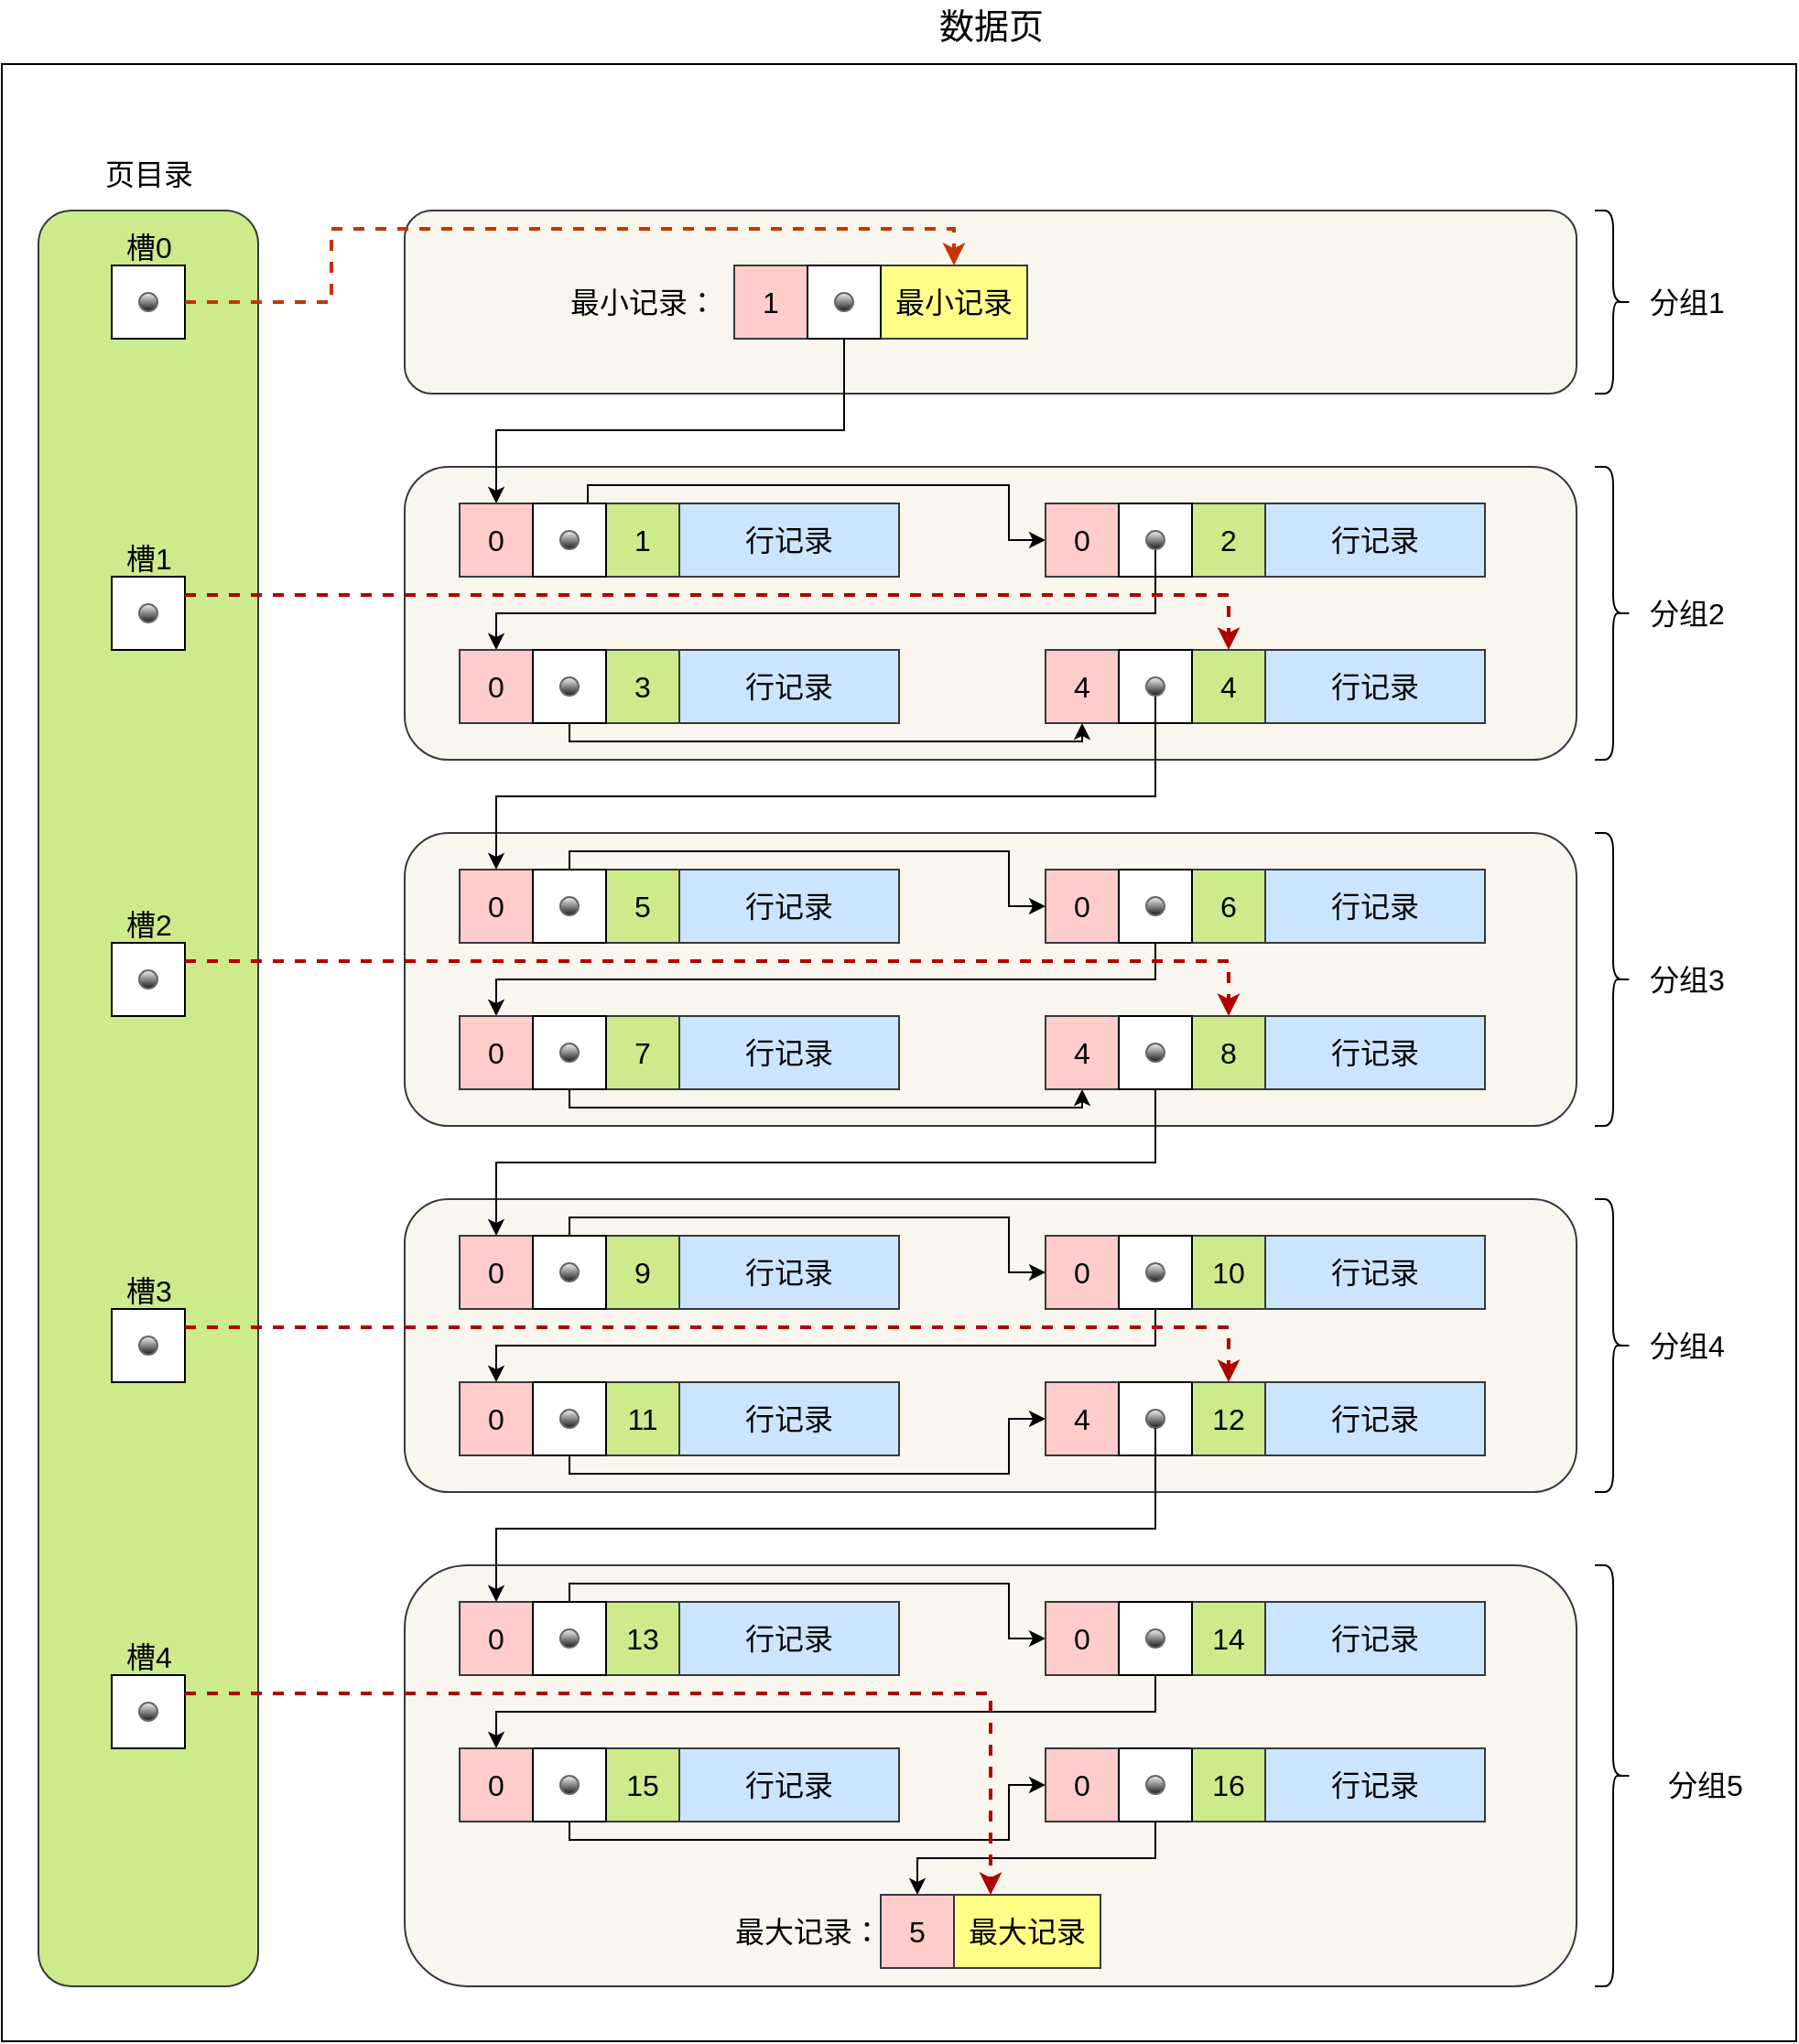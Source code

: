 <mxfile version="15.9.4" type="github">
  <diagram id="xgxGfVM0KJD4HuWQ2d9F" name="Page-1">
    <mxGraphModel dx="1757" dy="1868" grid="1" gridSize="10" guides="1" tooltips="1" connect="1" arrows="1" fold="1" page="1" pageScale="1" pageWidth="827" pageHeight="1169" math="0" shadow="0">
      <root>
        <mxCell id="0" />
        <mxCell id="1" parent="0" />
        <mxCell id="nhJ-aPlhkV6QwyrbJD3G-168" value="" style="rounded=0;whiteSpace=wrap;html=1;fontSize=16;" vertex="1" parent="1">
          <mxGeometry x="-180" y="20" width="980" height="1080" as="geometry" />
        </mxCell>
        <mxCell id="nhJ-aPlhkV6QwyrbJD3G-151" value="" style="rounded=1;whiteSpace=wrap;html=1;fontSize=16;fillColor=#cdeb8b;strokeColor=#36393d;" vertex="1" parent="1">
          <mxGeometry x="-160" y="100" width="120" height="970" as="geometry" />
        </mxCell>
        <mxCell id="nhJ-aPlhkV6QwyrbJD3G-125" value="" style="rounded=1;whiteSpace=wrap;html=1;fontSize=16;fillColor=#f9f7ed;strokeColor=#36393d;" vertex="1" parent="1">
          <mxGeometry x="40" y="100" width="640" height="100" as="geometry" />
        </mxCell>
        <mxCell id="nhJ-aPlhkV6QwyrbJD3G-57" value="" style="rounded=1;whiteSpace=wrap;html=1;fontSize=16;fillColor=#f9f7ed;strokeColor=#36393d;" vertex="1" parent="1">
          <mxGeometry x="40" y="640" width="640" height="160" as="geometry" />
        </mxCell>
        <mxCell id="nhJ-aPlhkV6QwyrbJD3G-36" value="" style="rounded=1;whiteSpace=wrap;html=1;fontSize=16;fillColor=#f9f7ed;strokeColor=#36393d;" vertex="1" parent="1">
          <mxGeometry x="40" y="440" width="640" height="160" as="geometry" />
        </mxCell>
        <mxCell id="nhJ-aPlhkV6QwyrbJD3G-35" value="" style="rounded=1;whiteSpace=wrap;html=1;fontSize=16;fillColor=#f9f7ed;strokeColor=#36393d;" vertex="1" parent="1">
          <mxGeometry x="40" y="240" width="640" height="160" as="geometry" />
        </mxCell>
        <mxCell id="nhJ-aPlhkV6QwyrbJD3G-1" value="1" style="rounded=0;whiteSpace=wrap;html=1;fontSize=16;fillColor=#ffcccc;strokeColor=#36393d;" vertex="1" parent="1">
          <mxGeometry x="220" y="130" width="40" height="40" as="geometry" />
        </mxCell>
        <mxCell id="nhJ-aPlhkV6QwyrbJD3G-2" value="最小记录" style="rounded=0;whiteSpace=wrap;html=1;fontSize=16;fillColor=#ffff88;strokeColor=#36393d;" vertex="1" parent="1">
          <mxGeometry x="300" y="130" width="80" height="40" as="geometry" />
        </mxCell>
        <mxCell id="nhJ-aPlhkV6QwyrbJD3G-4" value="" style="ellipse;whiteSpace=wrap;html=1;aspect=fixed;fontSize=16;" vertex="1" parent="1">
          <mxGeometry x="NaN" y="NaN" width="NaN" as="geometry" />
        </mxCell>
        <mxCell id="nhJ-aPlhkV6QwyrbJD3G-104" style="edgeStyle=orthogonalEdgeStyle;rounded=0;orthogonalLoop=1;jettySize=auto;html=1;entryX=0.5;entryY=0;entryDx=0;entryDy=0;fontSize=16;exitX=0.5;exitY=1;exitDx=0;exitDy=0;" edge="1" parent="1" source="nhJ-aPlhkV6QwyrbJD3G-9" target="nhJ-aPlhkV6QwyrbJD3G-10">
          <mxGeometry relative="1" as="geometry">
            <Array as="points">
              <mxPoint x="280" y="220" />
              <mxPoint x="90" y="220" />
            </Array>
          </mxGeometry>
        </mxCell>
        <mxCell id="nhJ-aPlhkV6QwyrbJD3G-9" value="" style="rounded=0;whiteSpace=wrap;html=1;fontSize=16;" vertex="1" parent="1">
          <mxGeometry x="260" y="130" width="40" height="40" as="geometry" />
        </mxCell>
        <mxCell id="nhJ-aPlhkV6QwyrbJD3G-6" value="" style="ellipse;whiteSpace=wrap;html=1;aspect=fixed;fillColor=#f5f5f5;gradientColor=#1A1A1A;strokeColor=#666666;fontSize=16;" vertex="1" parent="1">
          <mxGeometry x="275" y="145" width="10" height="10" as="geometry" />
        </mxCell>
        <mxCell id="nhJ-aPlhkV6QwyrbJD3G-10" value="0" style="rounded=0;whiteSpace=wrap;html=1;fontSize=16;fillColor=#ffcccc;strokeColor=#36393d;" vertex="1" parent="1">
          <mxGeometry x="70" y="260" width="40" height="40" as="geometry" />
        </mxCell>
        <mxCell id="nhJ-aPlhkV6QwyrbJD3G-11" value="1" style="rounded=0;whiteSpace=wrap;html=1;fontSize=16;fillColor=#cdeb8b;strokeColor=#36393d;" vertex="1" parent="1">
          <mxGeometry x="150" y="260" width="40" height="40" as="geometry" />
        </mxCell>
        <mxCell id="nhJ-aPlhkV6QwyrbJD3G-105" style="edgeStyle=orthogonalEdgeStyle;rounded=0;orthogonalLoop=1;jettySize=auto;html=1;entryX=0;entryY=0.5;entryDx=0;entryDy=0;fontSize=16;exitX=0.75;exitY=0;exitDx=0;exitDy=0;" edge="1" parent="1" source="nhJ-aPlhkV6QwyrbJD3G-12" target="nhJ-aPlhkV6QwyrbJD3G-15">
          <mxGeometry relative="1" as="geometry">
            <Array as="points">
              <mxPoint x="140" y="250" />
              <mxPoint x="370" y="250" />
              <mxPoint x="370" y="280" />
            </Array>
          </mxGeometry>
        </mxCell>
        <mxCell id="nhJ-aPlhkV6QwyrbJD3G-12" value="" style="rounded=0;whiteSpace=wrap;html=1;fontSize=16;" vertex="1" parent="1">
          <mxGeometry x="110" y="260" width="40" height="40" as="geometry" />
        </mxCell>
        <mxCell id="nhJ-aPlhkV6QwyrbJD3G-13" value="" style="ellipse;whiteSpace=wrap;html=1;aspect=fixed;fillColor=#f5f5f5;gradientColor=#1A1A1A;strokeColor=#666666;fontSize=16;" vertex="1" parent="1">
          <mxGeometry x="125" y="275" width="10" height="10" as="geometry" />
        </mxCell>
        <mxCell id="nhJ-aPlhkV6QwyrbJD3G-14" value="行记录" style="rounded=0;whiteSpace=wrap;html=1;fontSize=16;fillColor=#cce5ff;strokeColor=#36393d;" vertex="1" parent="1">
          <mxGeometry x="190" y="260" width="120" height="40" as="geometry" />
        </mxCell>
        <mxCell id="nhJ-aPlhkV6QwyrbJD3G-15" value="0" style="rounded=0;whiteSpace=wrap;html=1;fontSize=16;fillColor=#ffcccc;strokeColor=#36393d;" vertex="1" parent="1">
          <mxGeometry x="390" y="260" width="40" height="40" as="geometry" />
        </mxCell>
        <mxCell id="nhJ-aPlhkV6QwyrbJD3G-16" value="2" style="rounded=0;whiteSpace=wrap;html=1;fontSize=16;fillColor=#cdeb8b;strokeColor=#36393d;" vertex="1" parent="1">
          <mxGeometry x="470" y="260" width="40" height="40" as="geometry" />
        </mxCell>
        <mxCell id="nhJ-aPlhkV6QwyrbJD3G-17" value="" style="rounded=0;whiteSpace=wrap;html=1;fontSize=16;" vertex="1" parent="1">
          <mxGeometry x="430" y="260" width="40" height="40" as="geometry" />
        </mxCell>
        <mxCell id="nhJ-aPlhkV6QwyrbJD3G-106" style="edgeStyle=orthogonalEdgeStyle;rounded=0;orthogonalLoop=1;jettySize=auto;html=1;entryX=0.5;entryY=0;entryDx=0;entryDy=0;fontSize=16;" edge="1" parent="1" source="nhJ-aPlhkV6QwyrbJD3G-18" target="nhJ-aPlhkV6QwyrbJD3G-25">
          <mxGeometry relative="1" as="geometry">
            <Array as="points">
              <mxPoint x="450" y="320" />
              <mxPoint x="90" y="320" />
            </Array>
          </mxGeometry>
        </mxCell>
        <mxCell id="nhJ-aPlhkV6QwyrbJD3G-18" value="" style="ellipse;whiteSpace=wrap;html=1;aspect=fixed;fillColor=#f5f5f5;gradientColor=#1A1A1A;strokeColor=#666666;fontSize=16;" vertex="1" parent="1">
          <mxGeometry x="445" y="275" width="10" height="10" as="geometry" />
        </mxCell>
        <mxCell id="nhJ-aPlhkV6QwyrbJD3G-19" value="行记录" style="rounded=0;whiteSpace=wrap;html=1;fontSize=16;fillColor=#cce5ff;strokeColor=#36393d;" vertex="1" parent="1">
          <mxGeometry x="510" y="260" width="120" height="40" as="geometry" />
        </mxCell>
        <mxCell id="nhJ-aPlhkV6QwyrbJD3G-25" value="0" style="rounded=0;whiteSpace=wrap;html=1;fontSize=16;fillColor=#ffcccc;strokeColor=#36393d;" vertex="1" parent="1">
          <mxGeometry x="70" y="340" width="40" height="40" as="geometry" />
        </mxCell>
        <mxCell id="nhJ-aPlhkV6QwyrbJD3G-26" value="3" style="rounded=0;whiteSpace=wrap;html=1;fontSize=16;fillColor=#cdeb8b;strokeColor=#36393d;" vertex="1" parent="1">
          <mxGeometry x="150" y="340" width="40" height="40" as="geometry" />
        </mxCell>
        <mxCell id="nhJ-aPlhkV6QwyrbJD3G-107" style="edgeStyle=orthogonalEdgeStyle;rounded=0;orthogonalLoop=1;jettySize=auto;html=1;entryX=0.5;entryY=1;entryDx=0;entryDy=0;fontSize=16;" edge="1" parent="1" source="nhJ-aPlhkV6QwyrbJD3G-27" target="nhJ-aPlhkV6QwyrbJD3G-30">
          <mxGeometry relative="1" as="geometry">
            <Array as="points">
              <mxPoint x="130" y="390" />
              <mxPoint x="410" y="390" />
            </Array>
          </mxGeometry>
        </mxCell>
        <mxCell id="nhJ-aPlhkV6QwyrbJD3G-27" value="" style="rounded=0;whiteSpace=wrap;html=1;fontSize=16;" vertex="1" parent="1">
          <mxGeometry x="110" y="340" width="40" height="40" as="geometry" />
        </mxCell>
        <mxCell id="nhJ-aPlhkV6QwyrbJD3G-28" value="" style="ellipse;whiteSpace=wrap;html=1;aspect=fixed;fillColor=#f5f5f5;gradientColor=#1A1A1A;strokeColor=#666666;fontSize=16;" vertex="1" parent="1">
          <mxGeometry x="125" y="355" width="10" height="10" as="geometry" />
        </mxCell>
        <mxCell id="nhJ-aPlhkV6QwyrbJD3G-29" value="行记录" style="rounded=0;whiteSpace=wrap;html=1;fontSize=16;fillColor=#cce5ff;strokeColor=#36393d;" vertex="1" parent="1">
          <mxGeometry x="190" y="340" width="120" height="40" as="geometry" />
        </mxCell>
        <mxCell id="nhJ-aPlhkV6QwyrbJD3G-30" value="4" style="rounded=0;whiteSpace=wrap;html=1;fontSize=16;fillColor=#ffcccc;strokeColor=#36393d;" vertex="1" parent="1">
          <mxGeometry x="390" y="340" width="40" height="40" as="geometry" />
        </mxCell>
        <mxCell id="nhJ-aPlhkV6QwyrbJD3G-31" value="4" style="rounded=0;whiteSpace=wrap;html=1;fontSize=16;fillColor=#cdeb8b;strokeColor=#36393d;" vertex="1" parent="1">
          <mxGeometry x="470" y="340" width="40" height="40" as="geometry" />
        </mxCell>
        <mxCell id="nhJ-aPlhkV6QwyrbJD3G-32" value="" style="rounded=0;whiteSpace=wrap;html=1;fontSize=16;" vertex="1" parent="1">
          <mxGeometry x="430" y="340" width="40" height="40" as="geometry" />
        </mxCell>
        <mxCell id="nhJ-aPlhkV6QwyrbJD3G-108" style="edgeStyle=orthogonalEdgeStyle;rounded=0;orthogonalLoop=1;jettySize=auto;html=1;entryX=0.5;entryY=0;entryDx=0;entryDy=0;fontSize=16;" edge="1" parent="1" source="nhJ-aPlhkV6QwyrbJD3G-33" target="nhJ-aPlhkV6QwyrbJD3G-37">
          <mxGeometry relative="1" as="geometry">
            <Array as="points">
              <mxPoint x="450" y="420" />
              <mxPoint x="90" y="420" />
            </Array>
          </mxGeometry>
        </mxCell>
        <mxCell id="nhJ-aPlhkV6QwyrbJD3G-33" value="" style="ellipse;whiteSpace=wrap;html=1;aspect=fixed;fillColor=#f5f5f5;gradientColor=#1A1A1A;strokeColor=#666666;fontSize=16;" vertex="1" parent="1">
          <mxGeometry x="445" y="355" width="10" height="10" as="geometry" />
        </mxCell>
        <mxCell id="nhJ-aPlhkV6QwyrbJD3G-34" value="行记录" style="rounded=0;whiteSpace=wrap;html=1;fontSize=16;fillColor=#cce5ff;strokeColor=#36393d;" vertex="1" parent="1">
          <mxGeometry x="510" y="340" width="120" height="40" as="geometry" />
        </mxCell>
        <mxCell id="nhJ-aPlhkV6QwyrbJD3G-37" value="0" style="rounded=0;whiteSpace=wrap;html=1;fontSize=16;fillColor=#ffcccc;strokeColor=#36393d;" vertex="1" parent="1">
          <mxGeometry x="70" y="460" width="40" height="40" as="geometry" />
        </mxCell>
        <mxCell id="nhJ-aPlhkV6QwyrbJD3G-38" value="5" style="rounded=0;whiteSpace=wrap;html=1;fontSize=16;fillColor=#cdeb8b;strokeColor=#36393d;" vertex="1" parent="1">
          <mxGeometry x="150" y="460" width="40" height="40" as="geometry" />
        </mxCell>
        <mxCell id="nhJ-aPlhkV6QwyrbJD3G-109" style="edgeStyle=orthogonalEdgeStyle;rounded=0;orthogonalLoop=1;jettySize=auto;html=1;entryX=0;entryY=0.5;entryDx=0;entryDy=0;fontSize=16;" edge="1" parent="1" source="nhJ-aPlhkV6QwyrbJD3G-39" target="nhJ-aPlhkV6QwyrbJD3G-42">
          <mxGeometry relative="1" as="geometry">
            <Array as="points">
              <mxPoint x="130" y="450" />
              <mxPoint x="370" y="450" />
              <mxPoint x="370" y="480" />
            </Array>
          </mxGeometry>
        </mxCell>
        <mxCell id="nhJ-aPlhkV6QwyrbJD3G-39" value="" style="rounded=0;whiteSpace=wrap;html=1;fontSize=16;" vertex="1" parent="1">
          <mxGeometry x="110" y="460" width="40" height="40" as="geometry" />
        </mxCell>
        <mxCell id="nhJ-aPlhkV6QwyrbJD3G-40" value="" style="ellipse;whiteSpace=wrap;html=1;aspect=fixed;fillColor=#f5f5f5;gradientColor=#1A1A1A;strokeColor=#666666;fontSize=16;" vertex="1" parent="1">
          <mxGeometry x="125" y="475" width="10" height="10" as="geometry" />
        </mxCell>
        <mxCell id="nhJ-aPlhkV6QwyrbJD3G-41" value="行记录" style="rounded=0;whiteSpace=wrap;html=1;fontSize=16;fillColor=#cce5ff;strokeColor=#36393d;" vertex="1" parent="1">
          <mxGeometry x="190" y="460" width="120" height="40" as="geometry" />
        </mxCell>
        <mxCell id="nhJ-aPlhkV6QwyrbJD3G-42" value="0" style="rounded=0;whiteSpace=wrap;html=1;fontSize=16;fillColor=#ffcccc;strokeColor=#36393d;" vertex="1" parent="1">
          <mxGeometry x="390" y="460" width="40" height="40" as="geometry" />
        </mxCell>
        <mxCell id="nhJ-aPlhkV6QwyrbJD3G-43" value="6" style="rounded=0;whiteSpace=wrap;html=1;fontSize=16;fillColor=#cdeb8b;strokeColor=#36393d;" vertex="1" parent="1">
          <mxGeometry x="470" y="460" width="40" height="40" as="geometry" />
        </mxCell>
        <mxCell id="nhJ-aPlhkV6QwyrbJD3G-110" style="edgeStyle=orthogonalEdgeStyle;rounded=0;orthogonalLoop=1;jettySize=auto;html=1;entryX=0.5;entryY=0;entryDx=0;entryDy=0;fontSize=16;" edge="1" parent="1" source="nhJ-aPlhkV6QwyrbJD3G-44" target="nhJ-aPlhkV6QwyrbJD3G-47">
          <mxGeometry relative="1" as="geometry">
            <Array as="points">
              <mxPoint x="450" y="520" />
              <mxPoint x="90" y="520" />
            </Array>
          </mxGeometry>
        </mxCell>
        <mxCell id="nhJ-aPlhkV6QwyrbJD3G-44" value="" style="rounded=0;whiteSpace=wrap;html=1;fontSize=16;" vertex="1" parent="1">
          <mxGeometry x="430" y="460" width="40" height="40" as="geometry" />
        </mxCell>
        <mxCell id="nhJ-aPlhkV6QwyrbJD3G-45" value="" style="ellipse;whiteSpace=wrap;html=1;aspect=fixed;fillColor=#f5f5f5;gradientColor=#1A1A1A;strokeColor=#666666;fontSize=16;" vertex="1" parent="1">
          <mxGeometry x="445" y="475" width="10" height="10" as="geometry" />
        </mxCell>
        <mxCell id="nhJ-aPlhkV6QwyrbJD3G-46" value="行记录" style="rounded=0;whiteSpace=wrap;html=1;fontSize=16;fillColor=#cce5ff;strokeColor=#36393d;" vertex="1" parent="1">
          <mxGeometry x="510" y="460" width="120" height="40" as="geometry" />
        </mxCell>
        <mxCell id="nhJ-aPlhkV6QwyrbJD3G-47" value="0" style="rounded=0;whiteSpace=wrap;html=1;fontSize=16;fillColor=#ffcccc;strokeColor=#36393d;" vertex="1" parent="1">
          <mxGeometry x="70" y="540" width="40" height="40" as="geometry" />
        </mxCell>
        <mxCell id="nhJ-aPlhkV6QwyrbJD3G-48" value="7" style="rounded=0;whiteSpace=wrap;html=1;fontSize=16;fillColor=#cdeb8b;strokeColor=#36393d;" vertex="1" parent="1">
          <mxGeometry x="150" y="540" width="40" height="40" as="geometry" />
        </mxCell>
        <mxCell id="nhJ-aPlhkV6QwyrbJD3G-111" style="edgeStyle=orthogonalEdgeStyle;rounded=0;orthogonalLoop=1;jettySize=auto;html=1;fontSize=16;" edge="1" parent="1" source="nhJ-aPlhkV6QwyrbJD3G-49" target="nhJ-aPlhkV6QwyrbJD3G-52">
          <mxGeometry relative="1" as="geometry">
            <Array as="points">
              <mxPoint x="130" y="590" />
              <mxPoint x="410" y="590" />
            </Array>
          </mxGeometry>
        </mxCell>
        <mxCell id="nhJ-aPlhkV6QwyrbJD3G-49" value="" style="rounded=0;whiteSpace=wrap;html=1;fontSize=16;" vertex="1" parent="1">
          <mxGeometry x="110" y="540" width="40" height="40" as="geometry" />
        </mxCell>
        <mxCell id="nhJ-aPlhkV6QwyrbJD3G-50" value="" style="ellipse;whiteSpace=wrap;html=1;aspect=fixed;fillColor=#f5f5f5;gradientColor=#1A1A1A;strokeColor=#666666;fontSize=16;" vertex="1" parent="1">
          <mxGeometry x="125" y="555" width="10" height="10" as="geometry" />
        </mxCell>
        <mxCell id="nhJ-aPlhkV6QwyrbJD3G-51" value="行记录" style="rounded=0;whiteSpace=wrap;html=1;fontSize=16;fillColor=#cce5ff;strokeColor=#36393d;" vertex="1" parent="1">
          <mxGeometry x="190" y="540" width="120" height="40" as="geometry" />
        </mxCell>
        <mxCell id="nhJ-aPlhkV6QwyrbJD3G-52" value="4" style="rounded=0;whiteSpace=wrap;html=1;fontSize=16;fillColor=#ffcccc;strokeColor=#36393d;" vertex="1" parent="1">
          <mxGeometry x="390" y="540" width="40" height="40" as="geometry" />
        </mxCell>
        <mxCell id="nhJ-aPlhkV6QwyrbJD3G-53" value="8" style="rounded=0;whiteSpace=wrap;html=1;fontSize=16;fillColor=#cdeb8b;strokeColor=#36393d;" vertex="1" parent="1">
          <mxGeometry x="470" y="540" width="40" height="40" as="geometry" />
        </mxCell>
        <mxCell id="nhJ-aPlhkV6QwyrbJD3G-112" style="edgeStyle=orthogonalEdgeStyle;rounded=0;orthogonalLoop=1;jettySize=auto;html=1;entryX=0.5;entryY=0;entryDx=0;entryDy=0;fontSize=16;" edge="1" parent="1" source="nhJ-aPlhkV6QwyrbJD3G-54" target="nhJ-aPlhkV6QwyrbJD3G-58">
          <mxGeometry relative="1" as="geometry">
            <Array as="points">
              <mxPoint x="450" y="620" />
              <mxPoint x="90" y="620" />
            </Array>
          </mxGeometry>
        </mxCell>
        <mxCell id="nhJ-aPlhkV6QwyrbJD3G-54" value="" style="rounded=0;whiteSpace=wrap;html=1;fontSize=16;" vertex="1" parent="1">
          <mxGeometry x="430" y="540" width="40" height="40" as="geometry" />
        </mxCell>
        <mxCell id="nhJ-aPlhkV6QwyrbJD3G-55" value="" style="ellipse;whiteSpace=wrap;html=1;aspect=fixed;fillColor=#f5f5f5;gradientColor=#1A1A1A;strokeColor=#666666;fontSize=16;" vertex="1" parent="1">
          <mxGeometry x="445" y="555" width="10" height="10" as="geometry" />
        </mxCell>
        <mxCell id="nhJ-aPlhkV6QwyrbJD3G-56" value="行记录" style="rounded=0;whiteSpace=wrap;html=1;fontSize=16;fillColor=#cce5ff;strokeColor=#36393d;" vertex="1" parent="1">
          <mxGeometry x="510" y="540" width="120" height="40" as="geometry" />
        </mxCell>
        <mxCell id="nhJ-aPlhkV6QwyrbJD3G-58" value="0" style="rounded=0;whiteSpace=wrap;html=1;fontSize=16;fillColor=#ffcccc;strokeColor=#36393d;" vertex="1" parent="1">
          <mxGeometry x="70" y="660" width="40" height="40" as="geometry" />
        </mxCell>
        <mxCell id="nhJ-aPlhkV6QwyrbJD3G-59" value="9" style="rounded=0;whiteSpace=wrap;html=1;fontSize=16;fillColor=#cdeb8b;strokeColor=#36393d;" vertex="1" parent="1">
          <mxGeometry x="150" y="660" width="40" height="40" as="geometry" />
        </mxCell>
        <mxCell id="nhJ-aPlhkV6QwyrbJD3G-113" style="edgeStyle=orthogonalEdgeStyle;rounded=0;orthogonalLoop=1;jettySize=auto;html=1;entryX=0;entryY=0.5;entryDx=0;entryDy=0;fontSize=16;" edge="1" parent="1" source="nhJ-aPlhkV6QwyrbJD3G-60" target="nhJ-aPlhkV6QwyrbJD3G-63">
          <mxGeometry relative="1" as="geometry">
            <Array as="points">
              <mxPoint x="130" y="650" />
              <mxPoint x="370" y="650" />
              <mxPoint x="370" y="680" />
            </Array>
          </mxGeometry>
        </mxCell>
        <mxCell id="nhJ-aPlhkV6QwyrbJD3G-60" value="" style="rounded=0;whiteSpace=wrap;html=1;fontSize=16;" vertex="1" parent="1">
          <mxGeometry x="110" y="660" width="40" height="40" as="geometry" />
        </mxCell>
        <mxCell id="nhJ-aPlhkV6QwyrbJD3G-61" value="" style="ellipse;whiteSpace=wrap;html=1;aspect=fixed;fillColor=#f5f5f5;gradientColor=#1A1A1A;strokeColor=#666666;fontSize=16;" vertex="1" parent="1">
          <mxGeometry x="125" y="675" width="10" height="10" as="geometry" />
        </mxCell>
        <mxCell id="nhJ-aPlhkV6QwyrbJD3G-62" value="行记录" style="rounded=0;whiteSpace=wrap;html=1;fontSize=16;fillColor=#cce5ff;strokeColor=#36393d;" vertex="1" parent="1">
          <mxGeometry x="190" y="660" width="120" height="40" as="geometry" />
        </mxCell>
        <mxCell id="nhJ-aPlhkV6QwyrbJD3G-63" value="0" style="rounded=0;whiteSpace=wrap;html=1;fontSize=16;fillColor=#ffcccc;strokeColor=#36393d;" vertex="1" parent="1">
          <mxGeometry x="390" y="660" width="40" height="40" as="geometry" />
        </mxCell>
        <mxCell id="nhJ-aPlhkV6QwyrbJD3G-64" value="10" style="rounded=0;whiteSpace=wrap;html=1;fontSize=16;fillColor=#cdeb8b;strokeColor=#36393d;" vertex="1" parent="1">
          <mxGeometry x="470" y="660" width="40" height="40" as="geometry" />
        </mxCell>
        <mxCell id="nhJ-aPlhkV6QwyrbJD3G-114" style="edgeStyle=orthogonalEdgeStyle;rounded=0;orthogonalLoop=1;jettySize=auto;html=1;entryX=0.5;entryY=0;entryDx=0;entryDy=0;fontSize=16;" edge="1" parent="1" source="nhJ-aPlhkV6QwyrbJD3G-65" target="nhJ-aPlhkV6QwyrbJD3G-68">
          <mxGeometry relative="1" as="geometry">
            <Array as="points">
              <mxPoint x="450" y="720" />
              <mxPoint x="90" y="720" />
            </Array>
          </mxGeometry>
        </mxCell>
        <mxCell id="nhJ-aPlhkV6QwyrbJD3G-65" value="" style="rounded=0;whiteSpace=wrap;html=1;fontSize=16;" vertex="1" parent="1">
          <mxGeometry x="430" y="660" width="40" height="40" as="geometry" />
        </mxCell>
        <mxCell id="nhJ-aPlhkV6QwyrbJD3G-66" value="" style="ellipse;whiteSpace=wrap;html=1;aspect=fixed;fillColor=#f5f5f5;gradientColor=#1A1A1A;strokeColor=#666666;fontSize=16;" vertex="1" parent="1">
          <mxGeometry x="445" y="675" width="10" height="10" as="geometry" />
        </mxCell>
        <mxCell id="nhJ-aPlhkV6QwyrbJD3G-67" value="行记录" style="rounded=0;whiteSpace=wrap;html=1;fontSize=16;fillColor=#cce5ff;strokeColor=#36393d;" vertex="1" parent="1">
          <mxGeometry x="510" y="660" width="120" height="40" as="geometry" />
        </mxCell>
        <mxCell id="nhJ-aPlhkV6QwyrbJD3G-68" value="0" style="rounded=0;whiteSpace=wrap;html=1;fontSize=16;fillColor=#ffcccc;strokeColor=#36393d;" vertex="1" parent="1">
          <mxGeometry x="70" y="740" width="40" height="40" as="geometry" />
        </mxCell>
        <mxCell id="nhJ-aPlhkV6QwyrbJD3G-69" value="11" style="rounded=0;whiteSpace=wrap;html=1;fontSize=16;fillColor=#cdeb8b;strokeColor=#36393d;" vertex="1" parent="1">
          <mxGeometry x="150" y="740" width="40" height="40" as="geometry" />
        </mxCell>
        <mxCell id="nhJ-aPlhkV6QwyrbJD3G-115" style="edgeStyle=orthogonalEdgeStyle;rounded=0;orthogonalLoop=1;jettySize=auto;html=1;entryX=0;entryY=0.5;entryDx=0;entryDy=0;fontSize=16;" edge="1" parent="1" source="nhJ-aPlhkV6QwyrbJD3G-70" target="nhJ-aPlhkV6QwyrbJD3G-73">
          <mxGeometry relative="1" as="geometry">
            <Array as="points">
              <mxPoint x="130" y="790" />
              <mxPoint x="370" y="790" />
              <mxPoint x="370" y="760" />
            </Array>
          </mxGeometry>
        </mxCell>
        <mxCell id="nhJ-aPlhkV6QwyrbJD3G-70" value="" style="rounded=0;whiteSpace=wrap;html=1;fontSize=16;" vertex="1" parent="1">
          <mxGeometry x="110" y="740" width="40" height="40" as="geometry" />
        </mxCell>
        <mxCell id="nhJ-aPlhkV6QwyrbJD3G-71" value="" style="ellipse;whiteSpace=wrap;html=1;aspect=fixed;fillColor=#f5f5f5;gradientColor=#1A1A1A;strokeColor=#666666;fontSize=16;" vertex="1" parent="1">
          <mxGeometry x="125" y="755" width="10" height="10" as="geometry" />
        </mxCell>
        <mxCell id="nhJ-aPlhkV6QwyrbJD3G-72" value="行记录" style="rounded=0;whiteSpace=wrap;html=1;fontSize=16;fillColor=#cce5ff;strokeColor=#36393d;" vertex="1" parent="1">
          <mxGeometry x="190" y="740" width="120" height="40" as="geometry" />
        </mxCell>
        <mxCell id="nhJ-aPlhkV6QwyrbJD3G-73" value="4" style="rounded=0;whiteSpace=wrap;html=1;fontSize=16;fillColor=#ffcccc;strokeColor=#36393d;" vertex="1" parent="1">
          <mxGeometry x="390" y="740" width="40" height="40" as="geometry" />
        </mxCell>
        <mxCell id="nhJ-aPlhkV6QwyrbJD3G-74" value="12" style="rounded=0;whiteSpace=wrap;html=1;fontSize=16;fillColor=#cdeb8b;strokeColor=#36393d;" vertex="1" parent="1">
          <mxGeometry x="470" y="740" width="40" height="40" as="geometry" />
        </mxCell>
        <mxCell id="nhJ-aPlhkV6QwyrbJD3G-75" value="" style="rounded=0;whiteSpace=wrap;html=1;fontSize=16;" vertex="1" parent="1">
          <mxGeometry x="430" y="740" width="40" height="40" as="geometry" />
        </mxCell>
        <mxCell id="nhJ-aPlhkV6QwyrbJD3G-76" value="" style="ellipse;whiteSpace=wrap;html=1;aspect=fixed;fillColor=#f5f5f5;gradientColor=#1A1A1A;strokeColor=#666666;fontSize=16;" vertex="1" parent="1">
          <mxGeometry x="445" y="755" width="10" height="10" as="geometry" />
        </mxCell>
        <mxCell id="nhJ-aPlhkV6QwyrbJD3G-77" value="行记录" style="rounded=0;whiteSpace=wrap;html=1;fontSize=16;fillColor=#cce5ff;strokeColor=#36393d;" vertex="1" parent="1">
          <mxGeometry x="510" y="740" width="120" height="40" as="geometry" />
        </mxCell>
        <mxCell id="nhJ-aPlhkV6QwyrbJD3G-78" value="" style="rounded=1;whiteSpace=wrap;html=1;fontSize=16;fillColor=#f9f7ed;strokeColor=#36393d;" vertex="1" parent="1">
          <mxGeometry x="40" y="840" width="640" height="230" as="geometry" />
        </mxCell>
        <mxCell id="nhJ-aPlhkV6QwyrbJD3G-79" value="0" style="rounded=0;whiteSpace=wrap;html=1;fontSize=16;fillColor=#ffcccc;strokeColor=#36393d;" vertex="1" parent="1">
          <mxGeometry x="70" y="860" width="40" height="40" as="geometry" />
        </mxCell>
        <mxCell id="nhJ-aPlhkV6QwyrbJD3G-80" value="13" style="rounded=0;whiteSpace=wrap;html=1;fontSize=16;fillColor=#cdeb8b;strokeColor=#36393d;" vertex="1" parent="1">
          <mxGeometry x="150" y="860" width="40" height="40" as="geometry" />
        </mxCell>
        <mxCell id="nhJ-aPlhkV6QwyrbJD3G-117" style="edgeStyle=orthogonalEdgeStyle;rounded=0;orthogonalLoop=1;jettySize=auto;html=1;entryX=0;entryY=0.5;entryDx=0;entryDy=0;fontSize=16;" edge="1" parent="1" source="nhJ-aPlhkV6QwyrbJD3G-81" target="nhJ-aPlhkV6QwyrbJD3G-84">
          <mxGeometry relative="1" as="geometry">
            <Array as="points">
              <mxPoint x="130" y="850" />
              <mxPoint x="370" y="850" />
              <mxPoint x="370" y="880" />
            </Array>
          </mxGeometry>
        </mxCell>
        <mxCell id="nhJ-aPlhkV6QwyrbJD3G-81" value="" style="rounded=0;whiteSpace=wrap;html=1;fontSize=16;" vertex="1" parent="1">
          <mxGeometry x="110" y="860" width="40" height="40" as="geometry" />
        </mxCell>
        <mxCell id="nhJ-aPlhkV6QwyrbJD3G-82" value="" style="ellipse;whiteSpace=wrap;html=1;aspect=fixed;fillColor=#f5f5f5;gradientColor=#1A1A1A;strokeColor=#666666;fontSize=16;" vertex="1" parent="1">
          <mxGeometry x="125" y="875" width="10" height="10" as="geometry" />
        </mxCell>
        <mxCell id="nhJ-aPlhkV6QwyrbJD3G-83" value="行记录" style="rounded=0;whiteSpace=wrap;html=1;fontSize=16;fillColor=#cce5ff;strokeColor=#36393d;" vertex="1" parent="1">
          <mxGeometry x="190" y="860" width="120" height="40" as="geometry" />
        </mxCell>
        <mxCell id="nhJ-aPlhkV6QwyrbJD3G-84" value="0" style="rounded=0;whiteSpace=wrap;html=1;fontSize=16;fillColor=#ffcccc;strokeColor=#36393d;" vertex="1" parent="1">
          <mxGeometry x="390" y="860" width="40" height="40" as="geometry" />
        </mxCell>
        <mxCell id="nhJ-aPlhkV6QwyrbJD3G-85" value="14" style="rounded=0;whiteSpace=wrap;html=1;fontSize=16;fillColor=#cdeb8b;strokeColor=#36393d;" vertex="1" parent="1">
          <mxGeometry x="470" y="860" width="40" height="40" as="geometry" />
        </mxCell>
        <mxCell id="nhJ-aPlhkV6QwyrbJD3G-118" style="edgeStyle=orthogonalEdgeStyle;rounded=0;orthogonalLoop=1;jettySize=auto;html=1;entryX=0.5;entryY=0;entryDx=0;entryDy=0;fontSize=16;" edge="1" parent="1" source="nhJ-aPlhkV6QwyrbJD3G-86" target="nhJ-aPlhkV6QwyrbJD3G-89">
          <mxGeometry relative="1" as="geometry">
            <Array as="points">
              <mxPoint x="450" y="920" />
              <mxPoint x="90" y="920" />
            </Array>
          </mxGeometry>
        </mxCell>
        <mxCell id="nhJ-aPlhkV6QwyrbJD3G-86" value="" style="rounded=0;whiteSpace=wrap;html=1;fontSize=16;" vertex="1" parent="1">
          <mxGeometry x="430" y="860" width="40" height="40" as="geometry" />
        </mxCell>
        <mxCell id="nhJ-aPlhkV6QwyrbJD3G-87" value="" style="ellipse;whiteSpace=wrap;html=1;aspect=fixed;fillColor=#f5f5f5;gradientColor=#1A1A1A;strokeColor=#666666;fontSize=16;" vertex="1" parent="1">
          <mxGeometry x="445" y="875" width="10" height="10" as="geometry" />
        </mxCell>
        <mxCell id="nhJ-aPlhkV6QwyrbJD3G-88" value="行记录" style="rounded=0;whiteSpace=wrap;html=1;fontSize=16;fillColor=#cce5ff;strokeColor=#36393d;" vertex="1" parent="1">
          <mxGeometry x="510" y="860" width="120" height="40" as="geometry" />
        </mxCell>
        <mxCell id="nhJ-aPlhkV6QwyrbJD3G-89" value="0" style="rounded=0;whiteSpace=wrap;html=1;fontSize=16;fillColor=#ffcccc;strokeColor=#36393d;" vertex="1" parent="1">
          <mxGeometry x="70" y="940" width="40" height="40" as="geometry" />
        </mxCell>
        <mxCell id="nhJ-aPlhkV6QwyrbJD3G-90" value="15" style="rounded=0;whiteSpace=wrap;html=1;fontSize=16;fillColor=#cdeb8b;strokeColor=#36393d;" vertex="1" parent="1">
          <mxGeometry x="150" y="940" width="40" height="40" as="geometry" />
        </mxCell>
        <mxCell id="nhJ-aPlhkV6QwyrbJD3G-119" style="edgeStyle=orthogonalEdgeStyle;rounded=0;orthogonalLoop=1;jettySize=auto;html=1;entryX=0;entryY=0.5;entryDx=0;entryDy=0;fontSize=16;" edge="1" parent="1" source="nhJ-aPlhkV6QwyrbJD3G-91" target="nhJ-aPlhkV6QwyrbJD3G-94">
          <mxGeometry relative="1" as="geometry">
            <Array as="points">
              <mxPoint x="130" y="990" />
              <mxPoint x="370" y="990" />
              <mxPoint x="370" y="960" />
            </Array>
          </mxGeometry>
        </mxCell>
        <mxCell id="nhJ-aPlhkV6QwyrbJD3G-91" value="" style="rounded=0;whiteSpace=wrap;html=1;fontSize=16;" vertex="1" parent="1">
          <mxGeometry x="110" y="940" width="40" height="40" as="geometry" />
        </mxCell>
        <mxCell id="nhJ-aPlhkV6QwyrbJD3G-92" value="" style="ellipse;whiteSpace=wrap;html=1;aspect=fixed;fillColor=#f5f5f5;gradientColor=#1A1A1A;strokeColor=#666666;fontSize=16;" vertex="1" parent="1">
          <mxGeometry x="125" y="955" width="10" height="10" as="geometry" />
        </mxCell>
        <mxCell id="nhJ-aPlhkV6QwyrbJD3G-93" value="行记录" style="rounded=0;whiteSpace=wrap;html=1;fontSize=16;fillColor=#cce5ff;strokeColor=#36393d;" vertex="1" parent="1">
          <mxGeometry x="190" y="940" width="120" height="40" as="geometry" />
        </mxCell>
        <mxCell id="nhJ-aPlhkV6QwyrbJD3G-94" value="0" style="rounded=0;whiteSpace=wrap;html=1;fontSize=16;fillColor=#ffcccc;strokeColor=#36393d;" vertex="1" parent="1">
          <mxGeometry x="390" y="940" width="40" height="40" as="geometry" />
        </mxCell>
        <mxCell id="nhJ-aPlhkV6QwyrbJD3G-95" value="16" style="rounded=0;whiteSpace=wrap;html=1;fontSize=16;fillColor=#cdeb8b;strokeColor=#36393d;" vertex="1" parent="1">
          <mxGeometry x="470" y="940" width="40" height="40" as="geometry" />
        </mxCell>
        <mxCell id="nhJ-aPlhkV6QwyrbJD3G-120" style="edgeStyle=orthogonalEdgeStyle;rounded=0;orthogonalLoop=1;jettySize=auto;html=1;entryX=0.5;entryY=0;entryDx=0;entryDy=0;fontSize=16;" edge="1" parent="1" source="nhJ-aPlhkV6QwyrbJD3G-96" target="nhJ-aPlhkV6QwyrbJD3G-100">
          <mxGeometry relative="1" as="geometry">
            <Array as="points">
              <mxPoint x="450" y="1000" />
              <mxPoint x="320" y="1000" />
            </Array>
          </mxGeometry>
        </mxCell>
        <mxCell id="nhJ-aPlhkV6QwyrbJD3G-96" value="" style="rounded=0;whiteSpace=wrap;html=1;fontSize=16;" vertex="1" parent="1">
          <mxGeometry x="430" y="940" width="40" height="40" as="geometry" />
        </mxCell>
        <mxCell id="nhJ-aPlhkV6QwyrbJD3G-97" value="" style="ellipse;whiteSpace=wrap;html=1;aspect=fixed;fillColor=#f5f5f5;gradientColor=#1A1A1A;strokeColor=#666666;fontSize=16;" vertex="1" parent="1">
          <mxGeometry x="445" y="955" width="10" height="10" as="geometry" />
        </mxCell>
        <mxCell id="nhJ-aPlhkV6QwyrbJD3G-98" value="行记录" style="rounded=0;whiteSpace=wrap;html=1;fontSize=16;fillColor=#cce5ff;strokeColor=#36393d;" vertex="1" parent="1">
          <mxGeometry x="510" y="940" width="120" height="40" as="geometry" />
        </mxCell>
        <mxCell id="nhJ-aPlhkV6QwyrbJD3G-100" value="5" style="rounded=0;whiteSpace=wrap;html=1;fontSize=16;fillColor=#ffcccc;strokeColor=#36393d;" vertex="1" parent="1">
          <mxGeometry x="300" y="1020" width="40" height="40" as="geometry" />
        </mxCell>
        <mxCell id="nhJ-aPlhkV6QwyrbJD3G-101" value="最大记录" style="rounded=0;whiteSpace=wrap;html=1;fontSize=16;fillColor=#ffff88;strokeColor=#36393d;" vertex="1" parent="1">
          <mxGeometry x="340" y="1020" width="80" height="40" as="geometry" />
        </mxCell>
        <mxCell id="nhJ-aPlhkV6QwyrbJD3G-116" style="edgeStyle=orthogonalEdgeStyle;rounded=0;orthogonalLoop=1;jettySize=auto;html=1;entryX=0.5;entryY=0;entryDx=0;entryDy=0;fontSize=16;" edge="1" parent="1" source="nhJ-aPlhkV6QwyrbJD3G-76" target="nhJ-aPlhkV6QwyrbJD3G-79">
          <mxGeometry relative="1" as="geometry">
            <Array as="points">
              <mxPoint x="450" y="820" />
              <mxPoint x="90" y="820" />
            </Array>
          </mxGeometry>
        </mxCell>
        <mxCell id="nhJ-aPlhkV6QwyrbJD3G-126" value="最小记录：" style="text;html=1;align=center;verticalAlign=middle;resizable=0;points=[];autosize=1;strokeColor=none;fillColor=none;fontSize=16;" vertex="1" parent="1">
          <mxGeometry x="120" y="140" width="100" height="20" as="geometry" />
        </mxCell>
        <mxCell id="nhJ-aPlhkV6QwyrbJD3G-127" value="最大记录：" style="text;html=1;align=center;verticalAlign=middle;resizable=0;points=[];autosize=1;strokeColor=none;fillColor=none;fontSize=16;" vertex="1" parent="1">
          <mxGeometry x="210" y="1030" width="100" height="20" as="geometry" />
        </mxCell>
        <mxCell id="nhJ-aPlhkV6QwyrbJD3G-133" value="" style="group" vertex="1" connectable="0" parent="1">
          <mxGeometry x="-120" y="130" width="40" height="40" as="geometry" />
        </mxCell>
        <mxCell id="nhJ-aPlhkV6QwyrbJD3G-131" value="" style="rounded=0;whiteSpace=wrap;html=1;fontSize=16;" vertex="1" parent="nhJ-aPlhkV6QwyrbJD3G-133">
          <mxGeometry width="40" height="40" as="geometry" />
        </mxCell>
        <mxCell id="nhJ-aPlhkV6QwyrbJD3G-132" value="" style="ellipse;whiteSpace=wrap;html=1;aspect=fixed;fillColor=#f5f5f5;gradientColor=#1A1A1A;strokeColor=#666666;fontSize=16;" vertex="1" parent="nhJ-aPlhkV6QwyrbJD3G-133">
          <mxGeometry x="15" y="15" width="10" height="10" as="geometry" />
        </mxCell>
        <mxCell id="nhJ-aPlhkV6QwyrbJD3G-134" value="" style="group;fillColor=#fa6800;fontColor=#000000;strokeColor=#C73500;" vertex="1" connectable="0" parent="1">
          <mxGeometry x="-120" y="300" width="40" height="40" as="geometry" />
        </mxCell>
        <mxCell id="nhJ-aPlhkV6QwyrbJD3G-135" value="" style="rounded=0;whiteSpace=wrap;html=1;fontSize=16;" vertex="1" parent="nhJ-aPlhkV6QwyrbJD3G-134">
          <mxGeometry width="40" height="40" as="geometry" />
        </mxCell>
        <mxCell id="nhJ-aPlhkV6QwyrbJD3G-136" value="" style="ellipse;whiteSpace=wrap;html=1;aspect=fixed;fillColor=#f5f5f5;gradientColor=#1A1A1A;strokeColor=#666666;fontSize=16;" vertex="1" parent="nhJ-aPlhkV6QwyrbJD3G-134">
          <mxGeometry x="15" y="15" width="10" height="10" as="geometry" />
        </mxCell>
        <mxCell id="nhJ-aPlhkV6QwyrbJD3G-137" value="" style="group" vertex="1" connectable="0" parent="1">
          <mxGeometry x="-120" y="500" width="40" height="40" as="geometry" />
        </mxCell>
        <mxCell id="nhJ-aPlhkV6QwyrbJD3G-138" value="" style="rounded=0;whiteSpace=wrap;html=1;fontSize=16;" vertex="1" parent="nhJ-aPlhkV6QwyrbJD3G-137">
          <mxGeometry width="40" height="40" as="geometry" />
        </mxCell>
        <mxCell id="nhJ-aPlhkV6QwyrbJD3G-139" value="" style="ellipse;whiteSpace=wrap;html=1;aspect=fixed;fillColor=#f5f5f5;gradientColor=#1A1A1A;strokeColor=#666666;fontSize=16;" vertex="1" parent="nhJ-aPlhkV6QwyrbJD3G-137">
          <mxGeometry x="15" y="15" width="10" height="10" as="geometry" />
        </mxCell>
        <mxCell id="nhJ-aPlhkV6QwyrbJD3G-140" value="" style="group" vertex="1" connectable="0" parent="1">
          <mxGeometry x="-120" y="700" width="40" height="40" as="geometry" />
        </mxCell>
        <mxCell id="nhJ-aPlhkV6QwyrbJD3G-141" value="" style="rounded=0;whiteSpace=wrap;html=1;fontSize=16;" vertex="1" parent="nhJ-aPlhkV6QwyrbJD3G-140">
          <mxGeometry width="40" height="40" as="geometry" />
        </mxCell>
        <mxCell id="nhJ-aPlhkV6QwyrbJD3G-142" value="" style="ellipse;whiteSpace=wrap;html=1;aspect=fixed;fillColor=#f5f5f5;gradientColor=#1A1A1A;strokeColor=#666666;fontSize=16;" vertex="1" parent="nhJ-aPlhkV6QwyrbJD3G-140">
          <mxGeometry x="15" y="15" width="10" height="10" as="geometry" />
        </mxCell>
        <mxCell id="nhJ-aPlhkV6QwyrbJD3G-143" value="" style="group" vertex="1" connectable="0" parent="1">
          <mxGeometry x="-120" y="900" width="40" height="40" as="geometry" />
        </mxCell>
        <mxCell id="nhJ-aPlhkV6QwyrbJD3G-144" value="" style="rounded=0;whiteSpace=wrap;html=1;fontSize=16;" vertex="1" parent="nhJ-aPlhkV6QwyrbJD3G-143">
          <mxGeometry width="40" height="40" as="geometry" />
        </mxCell>
        <mxCell id="nhJ-aPlhkV6QwyrbJD3G-145" value="" style="ellipse;whiteSpace=wrap;html=1;aspect=fixed;fillColor=#f5f5f5;gradientColor=#1A1A1A;strokeColor=#666666;fontSize=16;" vertex="1" parent="nhJ-aPlhkV6QwyrbJD3G-143">
          <mxGeometry x="15" y="15" width="10" height="10" as="geometry" />
        </mxCell>
        <mxCell id="nhJ-aPlhkV6QwyrbJD3G-146" style="edgeStyle=orthogonalEdgeStyle;rounded=0;orthogonalLoop=1;jettySize=auto;html=1;entryX=0.5;entryY=0;entryDx=0;entryDy=0;fontSize=16;fillColor=#fa6800;strokeColor=#C73500;strokeWidth=2;dashed=1;" edge="1" parent="1" source="nhJ-aPlhkV6QwyrbJD3G-131" target="nhJ-aPlhkV6QwyrbJD3G-2">
          <mxGeometry relative="1" as="geometry">
            <Array as="points">
              <mxPoint y="150" />
              <mxPoint y="110" />
              <mxPoint x="340" y="110" />
            </Array>
          </mxGeometry>
        </mxCell>
        <mxCell id="nhJ-aPlhkV6QwyrbJD3G-147" style="edgeStyle=orthogonalEdgeStyle;rounded=0;orthogonalLoop=1;jettySize=auto;html=1;entryX=0.5;entryY=0;entryDx=0;entryDy=0;fontSize=16;fillColor=#e51400;strokeColor=#B20000;strokeWidth=2;dashed=1;" edge="1" parent="1" source="nhJ-aPlhkV6QwyrbJD3G-135" target="nhJ-aPlhkV6QwyrbJD3G-31">
          <mxGeometry relative="1" as="geometry">
            <Array as="points">
              <mxPoint x="490" y="310" />
            </Array>
          </mxGeometry>
        </mxCell>
        <mxCell id="nhJ-aPlhkV6QwyrbJD3G-148" style="edgeStyle=orthogonalEdgeStyle;rounded=0;orthogonalLoop=1;jettySize=auto;html=1;fontSize=16;fillColor=#e51400;strokeColor=#B20000;strokeWidth=2;dashed=1;" edge="1" parent="1" source="nhJ-aPlhkV6QwyrbJD3G-138">
          <mxGeometry relative="1" as="geometry">
            <mxPoint x="490" y="540" as="targetPoint" />
            <Array as="points">
              <mxPoint x="490" y="510" />
              <mxPoint x="490" y="540" />
            </Array>
          </mxGeometry>
        </mxCell>
        <mxCell id="nhJ-aPlhkV6QwyrbJD3G-149" style="edgeStyle=orthogonalEdgeStyle;rounded=0;orthogonalLoop=1;jettySize=auto;html=1;entryX=0.5;entryY=0;entryDx=0;entryDy=0;fontSize=16;strokeWidth=2;fillColor=#e51400;strokeColor=#B20000;dashed=1;" edge="1" parent="1" source="nhJ-aPlhkV6QwyrbJD3G-141" target="nhJ-aPlhkV6QwyrbJD3G-74">
          <mxGeometry relative="1" as="geometry">
            <Array as="points">
              <mxPoint x="490" y="710" />
            </Array>
          </mxGeometry>
        </mxCell>
        <mxCell id="nhJ-aPlhkV6QwyrbJD3G-150" style="edgeStyle=orthogonalEdgeStyle;rounded=0;orthogonalLoop=1;jettySize=auto;html=1;entryX=0.25;entryY=0;entryDx=0;entryDy=0;fontSize=16;strokeWidth=2;fillColor=#e51400;strokeColor=#B20000;dashed=1;" edge="1" parent="1" source="nhJ-aPlhkV6QwyrbJD3G-144" target="nhJ-aPlhkV6QwyrbJD3G-101">
          <mxGeometry relative="1" as="geometry">
            <Array as="points">
              <mxPoint x="360" y="910" />
            </Array>
          </mxGeometry>
        </mxCell>
        <mxCell id="nhJ-aPlhkV6QwyrbJD3G-152" value="槽0" style="text;html=1;align=center;verticalAlign=middle;resizable=0;points=[];autosize=1;strokeColor=none;fillColor=none;fontSize=16;" vertex="1" parent="1">
          <mxGeometry x="-120" y="110" width="40" height="20" as="geometry" />
        </mxCell>
        <mxCell id="nhJ-aPlhkV6QwyrbJD3G-153" value="槽1" style="text;html=1;align=center;verticalAlign=middle;resizable=0;points=[];autosize=1;strokeColor=none;fillColor=none;fontSize=16;" vertex="1" parent="1">
          <mxGeometry x="-120" y="280" width="40" height="20" as="geometry" />
        </mxCell>
        <mxCell id="nhJ-aPlhkV6QwyrbJD3G-154" value="槽2" style="text;html=1;align=center;verticalAlign=middle;resizable=0;points=[];autosize=1;strokeColor=none;fillColor=none;fontSize=16;" vertex="1" parent="1">
          <mxGeometry x="-120" y="480" width="40" height="20" as="geometry" />
        </mxCell>
        <mxCell id="nhJ-aPlhkV6QwyrbJD3G-155" value="槽3" style="text;html=1;align=center;verticalAlign=middle;resizable=0;points=[];autosize=1;strokeColor=none;fillColor=none;fontSize=16;" vertex="1" parent="1">
          <mxGeometry x="-120" y="680" width="40" height="20" as="geometry" />
        </mxCell>
        <mxCell id="nhJ-aPlhkV6QwyrbJD3G-156" value="槽4" style="text;html=1;align=center;verticalAlign=middle;resizable=0;points=[];autosize=1;strokeColor=none;fillColor=none;fontSize=16;" vertex="1" parent="1">
          <mxGeometry x="-120" y="880" width="40" height="20" as="geometry" />
        </mxCell>
        <mxCell id="nhJ-aPlhkV6QwyrbJD3G-157" value="页目录" style="text;html=1;align=center;verticalAlign=middle;resizable=0;points=[];autosize=1;strokeColor=none;fillColor=none;fontSize=16;" vertex="1" parent="1">
          <mxGeometry x="-130" y="70" width="60" height="20" as="geometry" />
        </mxCell>
        <mxCell id="nhJ-aPlhkV6QwyrbJD3G-158" value="" style="shape=curlyBracket;whiteSpace=wrap;html=1;rounded=1;flipH=1;fontSize=16;gradientColor=#1A1A1A;" vertex="1" parent="1">
          <mxGeometry x="690" y="100" width="20" height="100" as="geometry" />
        </mxCell>
        <mxCell id="nhJ-aPlhkV6QwyrbJD3G-159" value="分组1" style="text;html=1;align=center;verticalAlign=middle;resizable=0;points=[];autosize=1;strokeColor=none;fillColor=none;fontSize=16;" vertex="1" parent="1">
          <mxGeometry x="710" y="140" width="60" height="20" as="geometry" />
        </mxCell>
        <mxCell id="nhJ-aPlhkV6QwyrbJD3G-160" value="" style="shape=curlyBracket;whiteSpace=wrap;html=1;rounded=1;flipH=1;fontSize=16;gradientColor=#1A1A1A;" vertex="1" parent="1">
          <mxGeometry x="690" y="240" width="20" height="160" as="geometry" />
        </mxCell>
        <mxCell id="nhJ-aPlhkV6QwyrbJD3G-161" value="分组2" style="text;html=1;align=center;verticalAlign=middle;resizable=0;points=[];autosize=1;strokeColor=none;fillColor=none;fontSize=16;" vertex="1" parent="1">
          <mxGeometry x="710" y="310" width="60" height="20" as="geometry" />
        </mxCell>
        <mxCell id="nhJ-aPlhkV6QwyrbJD3G-162" value="" style="shape=curlyBracket;whiteSpace=wrap;html=1;rounded=1;flipH=1;fontSize=16;gradientColor=#1A1A1A;" vertex="1" parent="1">
          <mxGeometry x="690" y="440" width="20" height="160" as="geometry" />
        </mxCell>
        <mxCell id="nhJ-aPlhkV6QwyrbJD3G-163" value="分组3" style="text;html=1;align=center;verticalAlign=middle;resizable=0;points=[];autosize=1;strokeColor=none;fillColor=none;fontSize=16;" vertex="1" parent="1">
          <mxGeometry x="710" y="510" width="60" height="20" as="geometry" />
        </mxCell>
        <mxCell id="nhJ-aPlhkV6QwyrbJD3G-164" value="" style="shape=curlyBracket;whiteSpace=wrap;html=1;rounded=1;flipH=1;fontSize=16;gradientColor=#1A1A1A;" vertex="1" parent="1">
          <mxGeometry x="690" y="640" width="20" height="160" as="geometry" />
        </mxCell>
        <mxCell id="nhJ-aPlhkV6QwyrbJD3G-165" value="分组4" style="text;html=1;align=center;verticalAlign=middle;resizable=0;points=[];autosize=1;strokeColor=none;fillColor=none;fontSize=16;" vertex="1" parent="1">
          <mxGeometry x="710" y="710" width="60" height="20" as="geometry" />
        </mxCell>
        <mxCell id="nhJ-aPlhkV6QwyrbJD3G-166" value="" style="shape=curlyBracket;whiteSpace=wrap;html=1;rounded=1;flipH=1;fontSize=16;gradientColor=#1A1A1A;" vertex="1" parent="1">
          <mxGeometry x="690" y="840" width="20" height="230" as="geometry" />
        </mxCell>
        <mxCell id="nhJ-aPlhkV6QwyrbJD3G-167" value="分组5" style="text;html=1;align=center;verticalAlign=middle;resizable=0;points=[];autosize=1;strokeColor=none;fillColor=none;fontSize=16;" vertex="1" parent="1">
          <mxGeometry x="720" y="950" width="60" height="20" as="geometry" />
        </mxCell>
        <mxCell id="nhJ-aPlhkV6QwyrbJD3G-169" value="数据页" style="text;html=1;align=center;verticalAlign=middle;resizable=0;points=[];autosize=1;strokeColor=none;fillColor=none;fontSize=19;" vertex="1" parent="1">
          <mxGeometry x="325" y="-15" width="70" height="30" as="geometry" />
        </mxCell>
      </root>
    </mxGraphModel>
  </diagram>
</mxfile>
